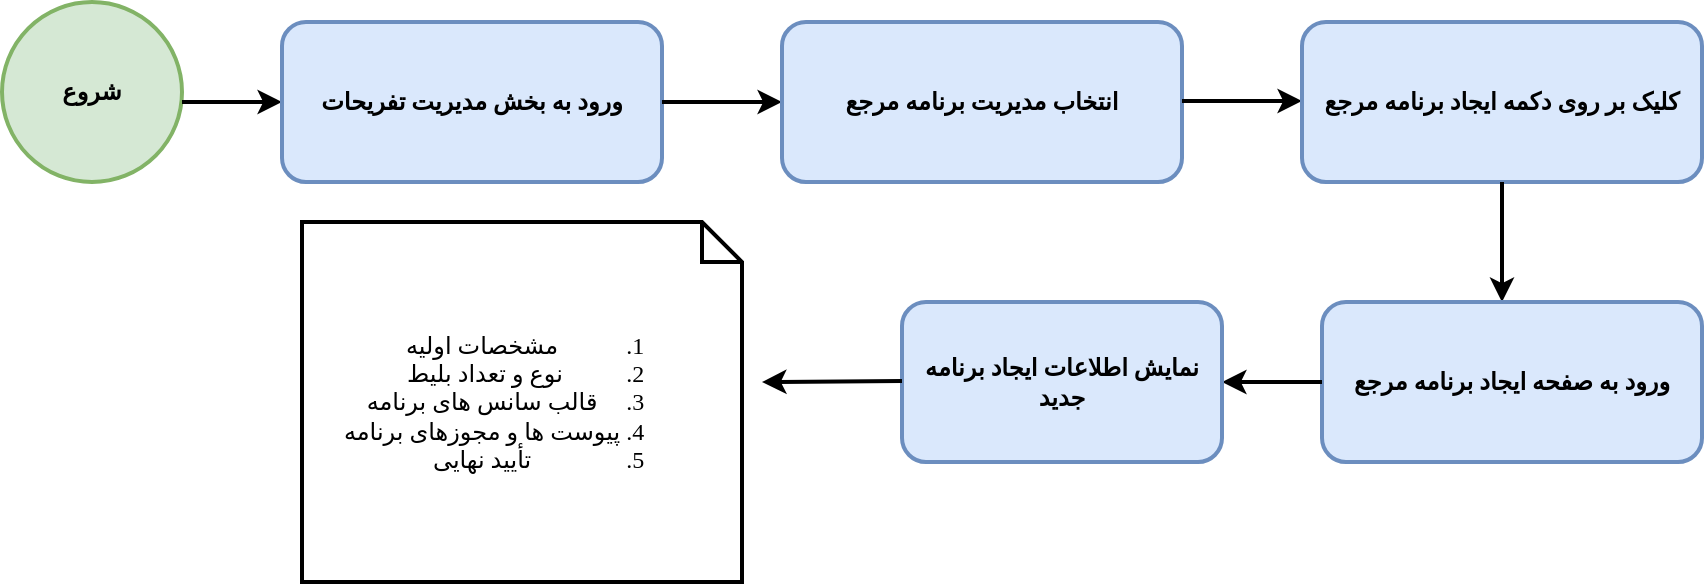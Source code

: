 <mxfile version="20.3.0" type="device"><diagram id="dcpmHMKBo6WK2fio3ysV" name="Page-1"><mxGraphModel dx="1422" dy="762" grid="1" gridSize="10" guides="1" tooltips="1" connect="1" arrows="1" fold="1" page="1" pageScale="1" pageWidth="1700" pageHeight="1100" math="0" shadow="0"><root><mxCell id="0"/><mxCell id="1" parent="0"/><mxCell id="36Au3zO1EZhQVt8akqJQ-1" value="&lt;b&gt;&lt;font face=&quot;Tahoma&quot;&gt;شروع&lt;/font&gt;&lt;/b&gt;" style="ellipse;whiteSpace=wrap;html=1;aspect=fixed;fillColor=#d5e8d4;strokeColor=#82b366;strokeWidth=2;" parent="1" vertex="1"><mxGeometry x="210" y="150" width="90" height="90" as="geometry"/></mxCell><mxCell id="36Au3zO1EZhQVt8akqJQ-2" value="" style="endArrow=classic;html=1;rounded=0;fontFamily=Tahoma;strokeWidth=2;" parent="1" edge="1"><mxGeometry width="50" height="50" relative="1" as="geometry"><mxPoint x="300" y="200" as="sourcePoint"/><mxPoint x="350" y="200" as="targetPoint"/></mxGeometry></mxCell><mxCell id="36Au3zO1EZhQVt8akqJQ-4" value="&lt;b&gt;ورود به بخش مدیریت تفریحات&lt;/b&gt;" style="rounded=1;whiteSpace=wrap;html=1;fontFamily=Tahoma;fillColor=#dae8fc;strokeColor=#6c8ebf;strokeWidth=2;gradientColor=none;" parent="1" vertex="1"><mxGeometry x="350" y="160" width="190" height="80" as="geometry"/></mxCell><mxCell id="36Au3zO1EZhQVt8akqJQ-5" value="" style="endArrow=classic;html=1;rounded=0;fontFamily=Tahoma;strokeWidth=2;" parent="1" edge="1"><mxGeometry width="50" height="50" relative="1" as="geometry"><mxPoint x="540" y="200" as="sourcePoint"/><mxPoint x="600" y="200" as="targetPoint"/></mxGeometry></mxCell><mxCell id="36Au3zO1EZhQVt8akqJQ-6" value="&lt;b&gt;انتخاب مدیریت برنامه مرجع&lt;/b&gt;" style="rounded=1;whiteSpace=wrap;html=1;fontFamily=Tahoma;strokeWidth=2;fillColor=#dae8fc;strokeColor=#6c8ebf;" parent="1" vertex="1"><mxGeometry x="600" y="160" width="200" height="80" as="geometry"/></mxCell><mxCell id="36Au3zO1EZhQVt8akqJQ-7" value="" style="endArrow=classic;html=1;rounded=0;fontFamily=Tahoma;strokeWidth=2;" parent="1" edge="1"><mxGeometry width="50" height="50" relative="1" as="geometry"><mxPoint x="800" y="199.5" as="sourcePoint"/><mxPoint x="860" y="199.5" as="targetPoint"/></mxGeometry></mxCell><mxCell id="36Au3zO1EZhQVt8akqJQ-8" value="&lt;b&gt;کلیک بر روی دکمه ایجاد برنامه مرجع&lt;/b&gt;" style="rounded=1;whiteSpace=wrap;html=1;fontFamily=Tahoma;strokeWidth=2;fillColor=#dae8fc;strokeColor=#6c8ebf;" parent="1" vertex="1"><mxGeometry x="860" y="160" width="200" height="80" as="geometry"/></mxCell><mxCell id="36Au3zO1EZhQVt8akqJQ-9" value="" style="endArrow=classic;html=1;rounded=0;fontFamily=Tahoma;strokeWidth=2;" parent="1" edge="1"><mxGeometry width="50" height="50" relative="1" as="geometry"><mxPoint x="960" y="240" as="sourcePoint"/><mxPoint x="960" y="300" as="targetPoint"/></mxGeometry></mxCell><mxCell id="36Au3zO1EZhQVt8akqJQ-10" value="&lt;b&gt;ورود به صفحه ایجاد برنامه مرجع&lt;/b&gt;" style="rounded=1;whiteSpace=wrap;html=1;fontFamily=Tahoma;strokeWidth=2;fillColor=#dae8fc;strokeColor=#6c8ebf;" parent="1" vertex="1"><mxGeometry x="870" y="300" width="190" height="80" as="geometry"/></mxCell><mxCell id="36Au3zO1EZhQVt8akqJQ-11" value="" style="endArrow=classic;html=1;rounded=0;fontFamily=Tahoma;strokeWidth=2;" parent="1" edge="1"><mxGeometry width="50" height="50" relative="1" as="geometry"><mxPoint x="870" y="340" as="sourcePoint"/><mxPoint x="820" y="340" as="targetPoint"/></mxGeometry></mxCell><mxCell id="36Au3zO1EZhQVt8akqJQ-12" value="&lt;b&gt;نمایش اطلاعات ایجاد برنامه جدید&lt;/b&gt;" style="rounded=1;whiteSpace=wrap;html=1;fontFamily=Tahoma;strokeWidth=2;fillColor=#dae8fc;strokeColor=#6c8ebf;" parent="1" vertex="1"><mxGeometry x="660" y="300" width="160" height="80" as="geometry"/></mxCell><mxCell id="36Au3zO1EZhQVt8akqJQ-13" value="" style="endArrow=classic;html=1;rounded=0;fontFamily=Tahoma;strokeWidth=2;" parent="1" edge="1"><mxGeometry width="50" height="50" relative="1" as="geometry"><mxPoint x="660" y="339.5" as="sourcePoint"/><mxPoint x="590" y="340" as="targetPoint"/></mxGeometry></mxCell><mxCell id="36Au3zO1EZhQVt8akqJQ-14" value="&lt;ol&gt;&lt;li&gt;&lt;span style=&quot;background-color: initial;&quot;&gt;مشخصات اولیه&lt;/span&gt;&lt;br&gt;&lt;/li&gt;&lt;li&gt;&lt;span style=&quot;background-color: initial;&quot;&gt;نوع و تعداد بلیط&amp;nbsp;&lt;/span&gt;&lt;/li&gt;&lt;li&gt;&lt;span style=&quot;background-color: initial;&quot;&gt;قالب سانس های برنامه&lt;/span&gt;&lt;/li&gt;&lt;li&gt;&lt;span style=&quot;background-color: initial;&quot;&gt;پیوست ها و مجوزهای برنامه&lt;/span&gt;&lt;/li&gt;&lt;li&gt;&lt;span style=&quot;background-color: initial;&quot;&gt;تأیید نهایی&lt;/span&gt;&lt;/li&gt;&lt;/ol&gt;" style="shape=note;size=20;whiteSpace=wrap;html=1;fontFamily=Tahoma;strokeWidth=2;horizontal=1;align=center;verticalAlign=middle;textDirection=rtl;" parent="1" vertex="1"><mxGeometry x="360" y="260" width="220" height="180" as="geometry"/></mxCell></root></mxGraphModel></diagram></mxfile>
